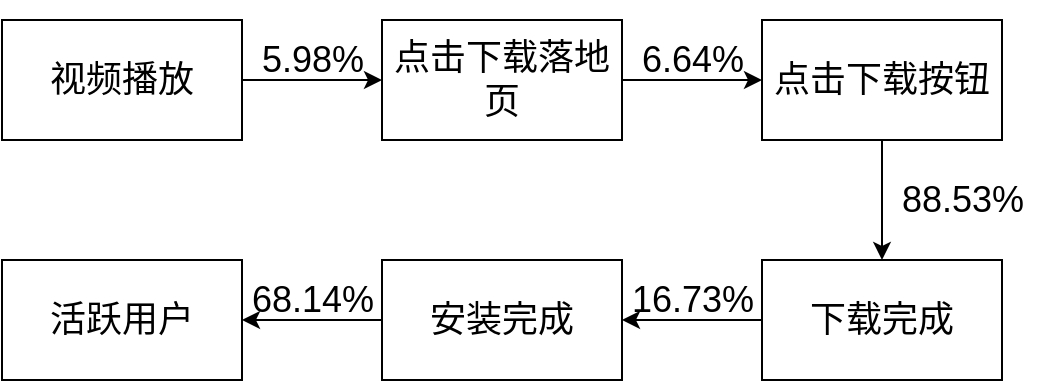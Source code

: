 <mxfile version="22.1.16" type="github">
  <diagram name="Page-1" id="zMMqass-vUFqu2zUfOYs">
    <mxGraphModel dx="786" dy="505" grid="1" gridSize="10" guides="1" tooltips="1" connect="1" arrows="1" fold="1" page="1" pageScale="1" pageWidth="827" pageHeight="1169" math="0" shadow="0">
      <root>
        <mxCell id="0" />
        <mxCell id="1" parent="0" />
        <mxCell id="Xu1dZrEa-9eEMJTha2Xv-1" value="&lt;font style=&quot;font-size: 18px;&quot;&gt;视频播放&lt;/font&gt;" style="rounded=0;whiteSpace=wrap;html=1;" parent="1" vertex="1">
          <mxGeometry x="80" y="120" width="120" height="60" as="geometry" />
        </mxCell>
        <mxCell id="Xu1dZrEa-9eEMJTha2Xv-2" value="&lt;font style=&quot;font-size: 18px;&quot;&gt;点击下载落地页&lt;/font&gt;" style="rounded=0;whiteSpace=wrap;html=1;" parent="1" vertex="1">
          <mxGeometry x="270" y="120" width="120" height="60" as="geometry" />
        </mxCell>
        <mxCell id="Xu1dZrEa-9eEMJTha2Xv-3" value="&lt;font style=&quot;font-size: 18px;&quot;&gt;点击下载按钮&lt;/font&gt;" style="rounded=0;whiteSpace=wrap;html=1;" parent="1" vertex="1">
          <mxGeometry x="460" y="120" width="120" height="60" as="geometry" />
        </mxCell>
        <mxCell id="Xu1dZrEa-9eEMJTha2Xv-4" value="&lt;font style=&quot;font-size: 18px;&quot;&gt;下载完成&lt;/font&gt;" style="rounded=0;whiteSpace=wrap;html=1;" parent="1" vertex="1">
          <mxGeometry x="460" y="240" width="120" height="60" as="geometry" />
        </mxCell>
        <mxCell id="Xu1dZrEa-9eEMJTha2Xv-5" value="&lt;font style=&quot;font-size: 18px;&quot;&gt;安装完成&lt;/font&gt;" style="rounded=0;whiteSpace=wrap;html=1;" parent="1" vertex="1">
          <mxGeometry x="270" y="240" width="120" height="60" as="geometry" />
        </mxCell>
        <mxCell id="Xu1dZrEa-9eEMJTha2Xv-6" value="&lt;font style=&quot;font-size: 18px;&quot;&gt;活跃用户&lt;/font&gt;" style="rounded=0;whiteSpace=wrap;html=1;" parent="1" vertex="1">
          <mxGeometry x="80" y="240" width="120" height="60" as="geometry" />
        </mxCell>
        <mxCell id="Xu1dZrEa-9eEMJTha2Xv-11" value="" style="endArrow=classic;html=1;rounded=0;entryX=0;entryY=0.5;entryDx=0;entryDy=0;exitX=1;exitY=0.5;exitDx=0;exitDy=0;" parent="1" source="Xu1dZrEa-9eEMJTha2Xv-1" target="Xu1dZrEa-9eEMJTha2Xv-2" edge="1">
          <mxGeometry width="50" height="50" relative="1" as="geometry">
            <mxPoint x="200" y="240" as="sourcePoint" />
            <mxPoint x="250" y="190" as="targetPoint" />
          </mxGeometry>
        </mxCell>
        <mxCell id="Xu1dZrEa-9eEMJTha2Xv-12" value="&lt;p class=&quot;MsoNormal&quot;&gt;&lt;font style=&quot;font-size: 18px;&quot;&gt;5.98%&lt;/font&gt;&lt;/p&gt;" style="text;html=1;align=center;verticalAlign=middle;resizable=0;points=[];autosize=1;strokeColor=none;fillColor=none;" parent="1" vertex="1">
          <mxGeometry x="200" y="110" width="70" height="60" as="geometry" />
        </mxCell>
        <mxCell id="Xu1dZrEa-9eEMJTha2Xv-14" value="" style="endArrow=classic;html=1;rounded=0;exitX=1;exitY=0.5;exitDx=0;exitDy=0;entryX=0;entryY=0.5;entryDx=0;entryDy=0;" parent="1" target="Xu1dZrEa-9eEMJTha2Xv-3" edge="1" source="Xu1dZrEa-9eEMJTha2Xv-2">
          <mxGeometry width="50" height="50" relative="1" as="geometry">
            <mxPoint x="310" y="230" as="sourcePoint" />
            <mxPoint x="440" y="150" as="targetPoint" />
          </mxGeometry>
        </mxCell>
        <mxCell id="Xu1dZrEa-9eEMJTha2Xv-16" value="" style="endArrow=classic;html=1;rounded=0;entryX=0.5;entryY=0;entryDx=0;entryDy=0;exitX=0.5;exitY=1;exitDx=0;exitDy=0;" parent="1" target="Xu1dZrEa-9eEMJTha2Xv-4" edge="1" source="Xu1dZrEa-9eEMJTha2Xv-3">
          <mxGeometry width="50" height="50" relative="1" as="geometry">
            <mxPoint x="310" y="350" as="sourcePoint" />
            <mxPoint x="360" y="300" as="targetPoint" />
          </mxGeometry>
        </mxCell>
        <mxCell id="Xu1dZrEa-9eEMJTha2Xv-17" value="" style="endArrow=classic;html=1;rounded=0;entryX=1;entryY=0.5;entryDx=0;entryDy=0;exitX=0;exitY=0.5;exitDx=0;exitDy=0;" parent="1" target="Xu1dZrEa-9eEMJTha2Xv-5" edge="1" source="Xu1dZrEa-9eEMJTha2Xv-4">
          <mxGeometry width="50" height="50" relative="1" as="geometry">
            <mxPoint x="310" y="470" as="sourcePoint" />
            <mxPoint x="360" y="420" as="targetPoint" />
          </mxGeometry>
        </mxCell>
        <mxCell id="Xu1dZrEa-9eEMJTha2Xv-18" value="" style="endArrow=classic;html=1;rounded=0;entryX=1;entryY=0.5;entryDx=0;entryDy=0;exitX=0;exitY=0.5;exitDx=0;exitDy=0;" parent="1" target="Xu1dZrEa-9eEMJTha2Xv-6" edge="1" source="Xu1dZrEa-9eEMJTha2Xv-5">
          <mxGeometry width="50" height="50" relative="1" as="geometry">
            <mxPoint x="310" y="585" as="sourcePoint" />
            <mxPoint x="360" y="535" as="targetPoint" />
          </mxGeometry>
        </mxCell>
        <mxCell id="Xu1dZrEa-9eEMJTha2Xv-19" value="&lt;p class=&quot;MsoNormal&quot;&gt;&lt;font style=&quot;font-size: 18px;&quot;&gt;6.64%&lt;/font&gt;&lt;/p&gt;" style="text;html=1;align=center;verticalAlign=middle;resizable=0;points=[];autosize=1;strokeColor=none;fillColor=none;" parent="1" vertex="1">
          <mxGeometry x="390" y="110" width="70" height="60" as="geometry" />
        </mxCell>
        <mxCell id="Xu1dZrEa-9eEMJTha2Xv-20" value="&lt;p class=&quot;MsoNormal&quot;&gt;&lt;font style=&quot;font-size: 18px;&quot;&gt;88.53%&lt;/font&gt;&lt;/p&gt;" style="text;html=1;align=center;verticalAlign=middle;resizable=0;points=[];autosize=1;strokeColor=none;fillColor=none;" parent="1" vertex="1">
          <mxGeometry x="520" y="180" width="80" height="60" as="geometry" />
        </mxCell>
        <mxCell id="Xu1dZrEa-9eEMJTha2Xv-21" value="&lt;p class=&quot;MsoNormal&quot;&gt;&lt;font style=&quot;font-size: 18px;&quot;&gt;16.73%&lt;/font&gt;&lt;/p&gt;" style="text;html=1;align=center;verticalAlign=middle;resizable=0;points=[];autosize=1;strokeColor=none;fillColor=none;" parent="1" vertex="1">
          <mxGeometry x="385" y="230" width="80" height="60" as="geometry" />
        </mxCell>
        <mxCell id="Xu1dZrEa-9eEMJTha2Xv-22" value="&lt;p class=&quot;MsoNormal&quot;&gt;&lt;font style=&quot;font-size: 18px;&quot;&gt;68.14%&lt;/font&gt;&lt;/p&gt;" style="text;html=1;align=center;verticalAlign=middle;resizable=0;points=[];autosize=1;strokeColor=none;fillColor=none;" parent="1" vertex="1">
          <mxGeometry x="195" y="230" width="80" height="60" as="geometry" />
        </mxCell>
      </root>
    </mxGraphModel>
  </diagram>
</mxfile>
